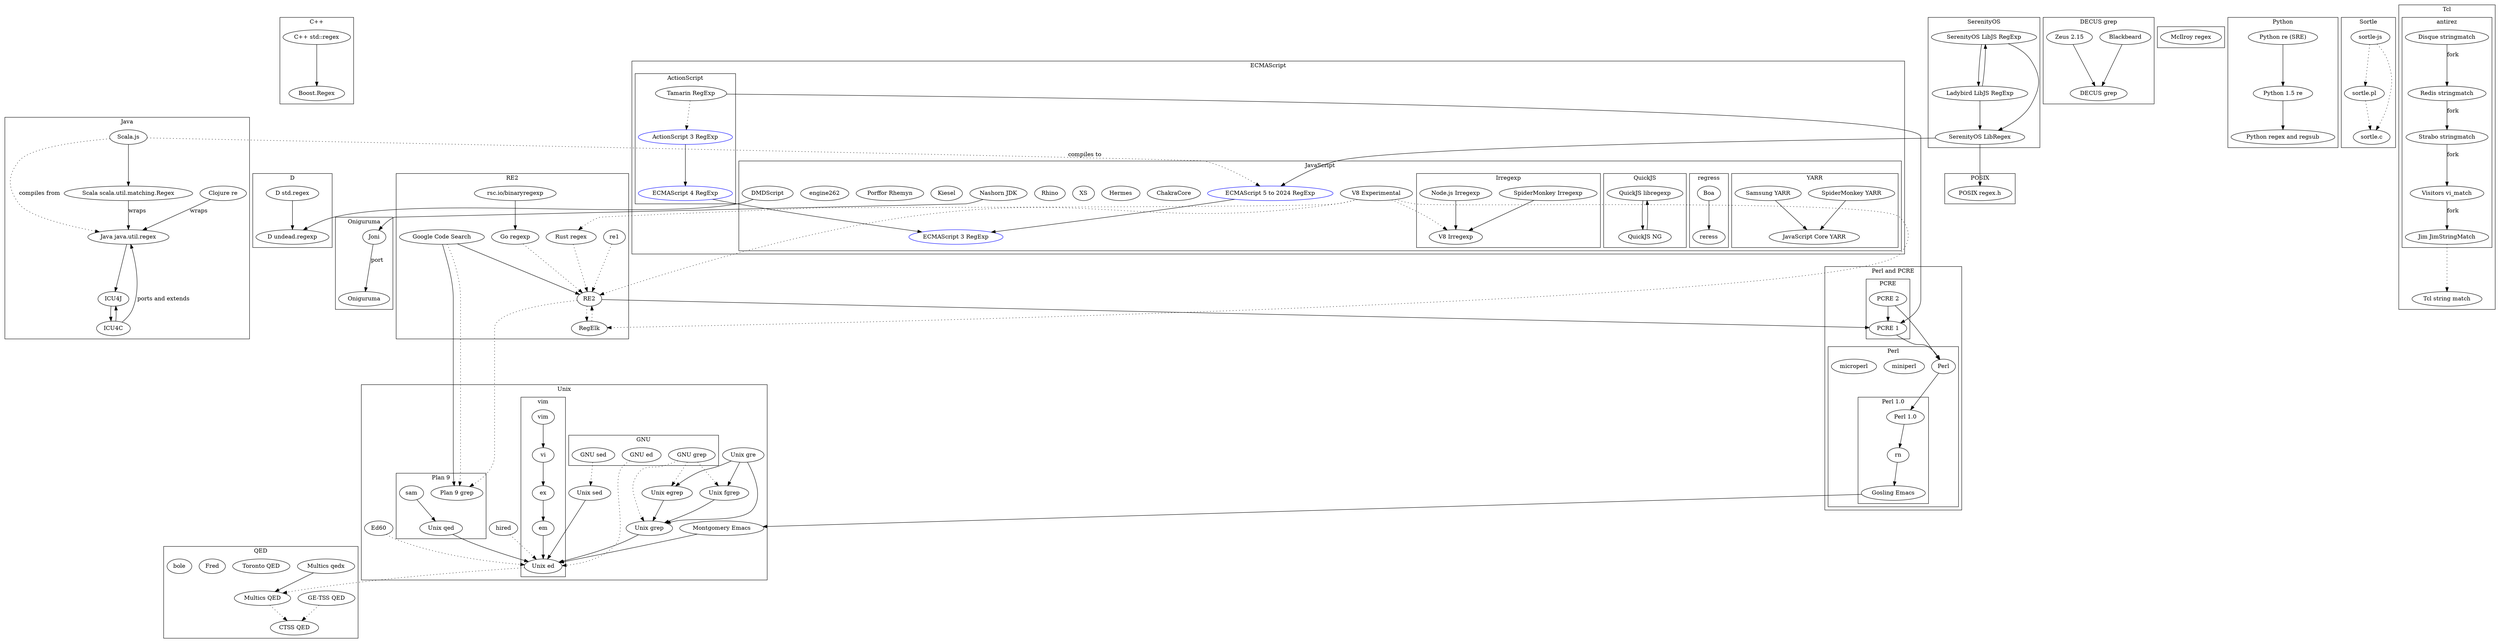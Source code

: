 digraph regexp_relations {
  compund=true;

  subgraph cluster_cpp {
    label="C++";
    boost [label="Boost.Regex"];
    cpp [label="C++ std::regex"];

    boost; // TODO: Influences?
    cpp -> boost;
  }

  subgraph cluster_d {
    label="D";
    d [label="D std.regex"];
    d_undead [label="D undead.regexp"];

    d_undead; // TODO: Influences?
    d -> d_undead; // TODO: Kind of influence
  }

  subgraph cluster_decus_grep {
    label="DECUS grep";
    blackbeard [label="Blackbeard"];
    decus_grep [label="DECUS grep"];
    zeus_215 [label="Zeus 2.15"];

    decus_grep;
    blackbeard -> decus_grep;
    zeus_215 -> decus_grep;
  }

  subgraph cluster_ecmascript {
    label="ECMAScript";

    subgraph cluster_javascript {
      label="JavaScript";
      ecmascript3 [label="ECMAScript 3 RegExp", color=blue];
      ecmascript [label="ECMAScript 5 to 2024 RegExp", color=blue];
      // ecmascript5 [label="ECMAScript 5 RegExp", color=blue];
      // ecmascript51 [label="ECMAScript 5.1 RegExp", color=blue];
      // ecmascript2015 [label="ECMAScript 2015 RegExp", color=blue];
      // ecmascript2016 [label="ECMAScript 2016 RegExp", color=blue];
      // ecmascript2017 [label="ECMAScript 2017 RegExp", color=blue];
      // ecmascript2018 [label="ECMAScript 2018 RegExp", color=blue];
      // ecmascript2019 [label="ECMAScript 2019 RegExp", color=blue];
      // ecmascript2020 [label="ECMAScript 2020 RegExp", color=blue];
      // ecmascript2021 [label="ECMAScript 2021 RegExp", color=blue];
      // ecmascript2022 [label="ECMAScript 2022 RegExp", color=blue];
      // ecmascript2023 [label="ECMAScript 2023 RegExp", color=blue];
      // ecmascript2024 [label="ECMAScript 2024 RegExp", color=blue];

      ecmascript3;
      ecmascript -> ecmascript3;
      // ecmascript5 -> ecmascript3;
      // ecmascript51 -> ecmascript5;
      // ecmascript2015 -> ecmascript51;
      // ecmascript2016 -> ecmascript2015;
      // ecmascript2017 -> ecmascript2016;
      // ecmascript2018 -> ecmascript2017;
      // ecmascript2019 -> ecmascript2018;
      // ecmascript2020 -> ecmascript2019;
      // ecmascript2021 -> ecmascript2020;
      // ecmascript2022 -> ecmascript2021;
      // ecmascript2023 -> ecmascript2022;
      // ecmascript2024 -> ecmascript2023;

      subgraph cluster_irregexp {
        label="Irregexp";
        v8_irregexp [label="V8 Irregexp"];
        spidermonkey_irregexp [label="SpiderMonkey Irregexp"];
        nodejs_irregexp [label="Node.js Irregexp"];

        spidermonkey_irregexp -> v8_irregexp;
        nodejs_irregexp -> v8_irregexp; // TODO: Is this sufficiently different from V8 to include?
      }

      v8_exp [label="V8 Experimental"];
      v8_exp -> v8_irregexp [style=dotted]; // Shared project
      // v8_exp -> re2; (in cluster_re2)
      // v8_exp -> rust; (in cluster_re2)
      // v8_exp -> regelk; (in cluster_re2)

      subgraph cluster_yarr {
        label="YARR";
        javascriptcore_yarr [label="JavaScript Core YARR"];
        spidermonkey_yarr [label="SpiderMonkey YARR"];
        samsung_yarr [label="Samsung YARR"];

        spidermonkey_yarr -> javascriptcore_yarr;
        samsung_yarr -> javascriptcore_yarr;
      }

      subgraph cluster_regress {
        label="regress";
        regress [label="reress"];
        boa [label="Boa"];

        boa -> regress;
      }

      subgraph cluster_quickjs {
        label="QuickJS";
        quickjs [label="QuickJS libregexp"];
        quickjs_ng [label="QuickJS NG"];

        quickjs -> quickjs_ng;
        quickjs_ng -> quickjs;
      }

      chakracore [label="ChakraCore"];

      hermes [label="Hermes"];

      xs [label="XS"];

      rhino [label="Rhino"];

      nashorn [label="Nashorn JDK"];
      // nashorn -> joni; (in cluster_oniguruma)

      kiesel [label="Kiesel"];

      porffor [label="Porffor Rhemyn"];

      engine262 [label="engine262"];

      dmdscript [label="DMDScript"];
      dmdscript -> d_undead;
    }

    subgraph cluster_actionscript {
      label="ActionScript";
      ecmascript4 [label="ECMAScript 4 RegExp", color=blue];
      actionscript [label="ActionScript 3 RegExp", color=blue];
      tamarin [label="Tamarin RegExp"];

      ecmascript4 -> ecmascript3;
      actionscript -> ecmascript4;
      tamarin -> actionscript [style=dotted];
      // tamarin -> pcre1; (in cluster_pcre)
    }
  }

  subgraph cluster_java {
    label="Java";
    java [label="Java java.util.regex"];
    icu4j [label="ICU4J"];
    icu4c [label="ICU4C"];
    clojure [label="Clojure re"];
    scala [label="Scala scala.util.matching.Regex"];
    scala_js [label="Scala.js"];

    java; // TODO: Influences?
    java -> icu4j; // TODO: Did ICU4J actually influence java.util.regex?
    icu4j -> icu4c;
    icu4c -> java [label="ports and extends"];
    icu4c -> icu4j;
    clojure -> java [label="wraps"];
    scala -> java [label="wraps"];
    scala_js -> java [label="compiles from", style=dotted];
    scala_js -> ecmascript [label="compiles to", style=dotted]; // TODO: Specific versions
    scala_js -> scala;
  }

  subgraph cluster_mcilroy {
    mcilroy [label="McIlroy regex"];
  }

  subgraph cluster_oniguruma {
    label="Oniguruma";
    oniguruma [label="Oniguruma"];
    joni [label="Joni"];

    oniguruma; // TODO
    joni -> oniguruma [label="port"];
    nashorn -> joni;
  }

  subgraph cluster_perl_pcre {
    label="Perl and PCRE";

    subgraph cluster_perl {
      label="Perl";
      perl [label="Perl"];
      miniperl [label="miniperl"];
      microperl [label="microperl"];

      perl -> perl1;
      miniperl; // TODO: Unclear relation
      microperl; // TODO: Unclear relation

      subgraph cluster_perl1 {
        label="Perl 1.0";
        gosling_emacs [label="Gosling Emacs"];
        rn [label="rn"];
        perl1 [label="Perl 1.0"];

        // gosling_emacs -> montgomery_emacs; (in cluster_unix)
        rn -> gosling_emacs;
        perl1 -> rn;
      }
    }

    subgraph cluster_pcre {
      label="PCRE";
      pcre1 [label="PCRE 1"];
      pcre2 [label="PCRE 2"];

      pcre1 -> perl; // TODO
      pcre2 -> pcre1; // TODO
      pcre2 -> perl; // TODO

      tamarin -> pcre1;
    }
  }

  subgraph cluster_posix {
    label="POSIX"
    posix [label="POSIX regex.h"];
    posix;
  }

  subgraph cluster_python {
    label="Python";
    python_regex [label="Python regex and regsub"];
    python_15_re [label="Python 1.5 re"];
    python_sre [label="Python re (SRE)"];

    python_regex; // TODO: Unclear relations
    python_15_re -> python_regex; // TODO: Unclear relations
    python_sre -> python_15_re; // TODO: Unclear relations
  }

  subgraph cluster_qed {
    label="QED";
    ctss_qed [label="CTSS QED"];
    multics_qed [label="Multics QED"];
    getss_qed [label="GE-TSS QED"];
    multics_qedx [label="Multics qedx"];
    toronto_qed [label="Toronto QED"];
    fred [label="Fred"];
    bole [label="bole"];

    ctss_qed; // [dmr-qed]
    multics_qed -> ctss_qed [style=dotted]; // [dmr-qed]
    getss_qed -> ctss_qed [style=dotted]; // [dmr-qed]
    multics_qedx -> multics_qed; // [dmr-qed]
    toronto_qed; // [dmr-qed] TODO: Unclear relations
    fred; // [dmr-qed] TODO: Unclear relations
    bole; // [dmr-qed] TODO: Unclear relations
  }

  subgraph cluster_unix {
    label="Unix";
    unix_ed [label="Unix ed"];
    unix_grep [label="Unix grep"];
    unix_egrep [label="Unix egrep"];
    unix_fgrep [label="Unix fgrep"];
    unix_sed [label="Unix sed"];
    unix_qed [label="Unix qed"];
    montgomery_emacs [label="Montgomery Emacs"];
    unix_gre [label="Unix gre"];

    unix_ed -> multics_qed [style=dotted]; // [dmr-qed]
    unix_grep -> unix_ed;
    unix_egrep -> unix_grep;
    unix_fgrep -> unix_grep;
    unix_sed -> unix_ed;
    unix_qed -> unix_ed;
    montgomery_emacs -> unix_ed; // TODO: Is this accurate?
    gosling_emacs -> montgomery_emacs; // TODO: Is this accurate?
    unix_gre -> unix_grep;
    unix_gre -> unix_egrep;
    unix_gre -> unix_fgrep;

    subgraph cluster_vim {
      label="vim";
      em [label="em"];
      ex [label="ex"];
      vi [label="vi"];
      vim [label="vim"];

      em -> unix_ed; // [dmr-qed]
      ex -> em; // [dmr-qed]
      vi -> ex; // [dmr-qed]
      vim -> vi;
    }

    subgraph cluster_plan9 {
      label="Plan 9";
      plan9_grep [label="Plan 9 grep"];
      sam [label="sam"];

      plan9_grep; // TODO
      sam -> unix_qed; // [dmr-qed]
    }

    subgraph cluster_gnu {
      label="GNU";
      gnu_ed [label="GNU ed"];
      gnu_grep [label="GNU grep"];
      gnu_sed [label="GNU sed"];
    }

    gnu_ed -> unix_ed [style=dotted];
    gnu_grep -> unix_grep [style=dotted];
    gnu_grep -> unix_egrep [style=dotted];
    gnu_grep -> unix_fgrep [style=dotted];
    gnu_sed -> unix_sed [style=dotted];

    hired [label="hired"];
    ed60 [label="Ed60"];

    hired -> unix_ed [style=dotted];
    ed60 -> unix_ed [style=dotted];
  }

  subgraph cluster_re2 {
    label="RE2";
    code_search [label="Google Code Search"];
    re2 [label="RE2"];
    re1 [label="re1"];
    go [label="Go regexp"];
    go_binary [label="rsc.io/binaryregexp"];
    rust [label="Rust regex"];
    regelk [label="RegElk"];

    code_search -> re2;
    code_search -> plan9_grep; // Early versions
    code_search -> plan9_grep [style=dotted];
    re2 -> plan9_grep [style=dotted];
    re2 -> pcre1; // Minor(?) code reuse
    re2 -> regelk [style=dotted]; // Linear lookaround
    re1 -> re2 [style=dotted]; // TODO: Mark other relations
    go -> re2 [style=dotted];
    go_binary -> go;
    rust -> re2 [style=dotted]; // TODO: Mark other relations
    regelk -> re2 [style=dotted];
    v8_exp -> re2 [style=dotted]; // Linear design
    v8_exp -> rust [style=dotted]; // Linear design
    v8_exp -> regelk [style=dotted]; // Linear lookaround
  }

  subgraph cluster_serenity {
    label="SerenityOS";
    serenity_libregex [label="SerenityOS LibRegex"];
    serenity_libjs [label="SerenityOS LibJS RegExp"];
    ladybird_libjs [label="Ladybird LibJS RegExp"];

    serenity_libregex -> posix;
    serenity_libregex -> ecmascript;
    serenity_libjs -> ladybird_libjs;
    serenity_libjs -> serenity_libregex;
    ladybird_libjs -> serenity_libjs;
    ladybird_libjs -> serenity_libregex;
  }

  subgraph cluster_sortle {
    label="Sortle";
    sortle_c [label="sortle.c"];
    sortle_pl [label="sortle.pl"];
    sortle_js [label="sortle-js"];

    sortle_c;
    sortle_pl -> sortle_c [style=dotted];
    sortle_js -> sortle_c [style=dotted];
    sortle_js -> sortle_pl [style=dotted];
  }

  subgraph cluster_tcl {
    label="Tcl";
    tcl [label="Tcl string match"]; // TODO: Is this a language standard or implementation?

    tcl; // TODO: Influences?

    subgraph cluster_antirez {
      label="antirez";
      jim [label="Jim JimStringMatch"]; // TODO: Later versions
      visitors [label="Visitors vi_match"];
      strabo [label="Strabo stringmatch"];
      redis [label="Redis stringmatch"];
      disque [label="Disque stringmatch"];

      visitors -> jim [label="fork"];
      strabo -> visitors [label="fork"];
      redis -> strabo [label="fork"];
      disque -> redis [label="fork"];
    }

    jim -> tcl [style=dotted]; // TODO: Kind of influence
  }
}

// Sources:
// [dmr-qed]: https://web.archive.org/web/20250102124744/https://www.bell-labs.com/usr/dmr/www/qed.html
